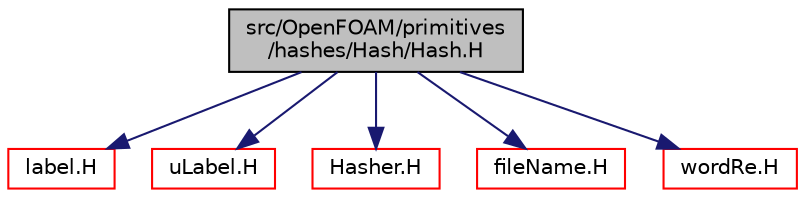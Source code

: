 digraph "src/OpenFOAM/primitives/hashes/Hash/Hash.H"
{
  bgcolor="transparent";
  edge [fontname="Helvetica",fontsize="10",labelfontname="Helvetica",labelfontsize="10"];
  node [fontname="Helvetica",fontsize="10",shape=record];
  Node1 [label="src/OpenFOAM/primitives\l/hashes/Hash/Hash.H",height=0.2,width=0.4,color="black", fillcolor="grey75", style="filled" fontcolor="black"];
  Node1 -> Node2 [color="midnightblue",fontsize="10",style="solid",fontname="Helvetica"];
  Node2 [label="label.H",height=0.2,width=0.4,color="red",URL="$label_8H.html"];
  Node1 -> Node3 [color="midnightblue",fontsize="10",style="solid",fontname="Helvetica"];
  Node3 [label="uLabel.H",height=0.2,width=0.4,color="red",URL="$uLabel_8H.html"];
  Node1 -> Node4 [color="midnightblue",fontsize="10",style="solid",fontname="Helvetica"];
  Node4 [label="Hasher.H",height=0.2,width=0.4,color="red",URL="$Hasher_8H.html",tooltip="Misc. hashing functions, mostly from Bob Jenkins. "];
  Node1 -> Node5 [color="midnightblue",fontsize="10",style="solid",fontname="Helvetica"];
  Node5 [label="fileName.H",height=0.2,width=0.4,color="red",URL="$fileName_8H.html"];
  Node1 -> Node6 [color="midnightblue",fontsize="10",style="solid",fontname="Helvetica"];
  Node6 [label="wordRe.H",height=0.2,width=0.4,color="red",URL="$wordRe_8H.html"];
}
